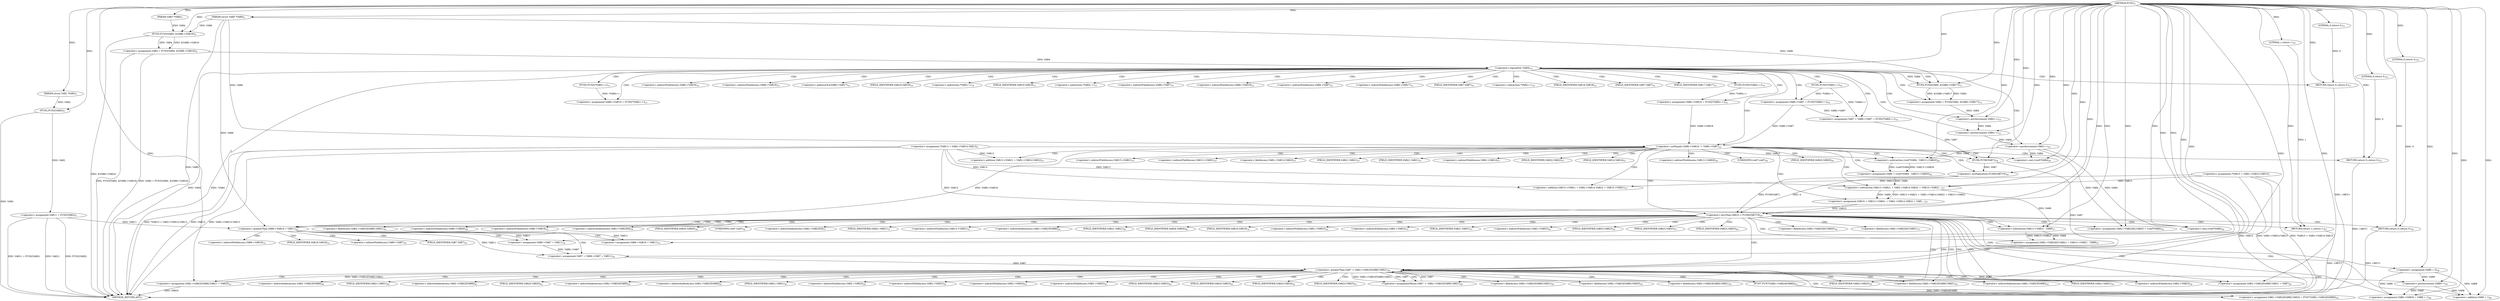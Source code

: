 digraph "FUN1" {  
"8" [label = <(METHOD,FUN1)<SUB>1</SUB>> ]
"242" [label = <(METHOD_RETURN,ANY)<SUB>1</SUB>> ]
"9" [label = <(PARAM,struct VAR1 *VAR2)<SUB>1</SUB>> ]
"10" [label = <(PARAM,VAR3 *VAR4)<SUB>1</SUB>> ]
"11" [label = <(PARAM,struct VAR5 *VAR6)<SUB>2</SUB>> ]
"18" [label = <(&lt;operator&gt;.assignment,VAR11 = FUN2(VAR2))<SUB>5</SUB>> ]
"23" [label = <(&lt;operator&gt;.assignment,*VAR13 = VAR2-&gt;VAR14.VAR13)<SUB>6</SUB>> ]
"31" [label = <(&lt;operator&gt;.assignment,*VAR15 = VAR2-&gt;VAR14.VAR15)<SUB>7</SUB>> ]
"38" [label = <(&lt;operator&gt;.assignment,VAR4 = FUN3(VAR4, &amp;VAR6-&gt;VAR16))<SUB>9</SUB>> ]
"52" [label = <(&lt;operator&gt;.assignment,VAR4 = FUN4(VAR4, &amp;VAR6-&gt;VAR17))<SUB>12</SUB>> ]
"60" [label = <(&lt;operator&gt;.assignment,VAR6-&gt;VAR18 = FUN5(*VAR4++))<SUB>14</SUB>> ]
"68" [label = <(&lt;operator&gt;.assignment,VAR6-&gt;VAR19 = FUN5(*VAR4++))<SUB>15</SUB>> ]
"76" [label = <(&lt;operator&gt;.assignment,VAR7 = VAR6-&gt;VAR7 = FUN5(*VAR4++))<SUB>16</SUB>> ]
"97" [label = <(&lt;operator&gt;.assignment,VAR9 = (void*)VAR4 - VAR13-&gt;VAR20)<SUB>26</SUB>> ]
"106" [label = <(&lt;operator&gt;.assignment,VAR10 = VAR13-&gt;VAR21 + VAR2-&gt;VAR14.VAR22 + VAR1...)<SUB>27</SUB>> ]
"152" [label = <(&lt;operator&gt;.assignment,VAR2-&gt;VAR23[0].VAR20 = (void*)VAR4)<SUB>36</SUB>> ]
"163" [label = <(&lt;operator&gt;.assignment,VAR2-&gt;VAR23[0].VAR21 = VAR13-&gt;VAR21 - VAR9)<SUB>37</SUB>> ]
"176" [label = <(&lt;operator&gt;.assignment,VAR8 = 0)<SUB>38</SUB>> ]
"224" [label = <(&lt;operator&gt;.assignment,VAR2-&gt;VAR23[VAR8].VAR21 = VAR7)<SUB>45</SUB>> ]
"233" [label = <(&lt;operator&gt;.assignment,VAR6-&gt;VAR26 = VAR8 + 1)<SUB>46</SUB>> ]
"240" [label = <(RETURN,return 1;,return 1;)<SUB>47</SUB>> ]
"47" [label = <(&lt;operator&gt;.logicalNot,!VAR4)<SUB>10</SUB>> ]
"87" [label = <(&lt;operator&gt;.notEquals,VAR6-&gt;VAR18 != VAR6-&gt;VAR7)<SUB>22</SUB>> ]
"124" [label = <(&lt;operator&gt;.lessThan,VAR10 &lt; FUN6(VAR7)*4)<SUB>29</SUB>> ]
"134" [label = <(&lt;operator&gt;.greaterThan,VAR6-&gt;VAR18 &gt; VAR11)<SUB>32</SUB>> ]
"180" [label = <(&lt;operator&gt;.greaterThan,VAR7 &gt; VAR2-&gt;VAR23[VAR8].VAR21)<SUB>39</SUB>> ]
"241" [label = <(LITERAL,1,return 1;)<SUB>47</SUB>> ]
"20" [label = <(FUN2,FUN2(VAR2))<SUB>5</SUB>> ]
"40" [label = <(FUN3,FUN3(VAR4, &amp;VAR6-&gt;VAR16))<SUB>9</SUB>> ]
"50" [label = <(RETURN,return 0;,return 0;)<SUB>11</SUB>> ]
"54" [label = <(FUN4,FUN4(VAR4, &amp;VAR6-&gt;VAR17))<SUB>12</SUB>> ]
"64" [label = <(FUN5,FUN5(*VAR4++))<SUB>14</SUB>> ]
"72" [label = <(FUN5,FUN5(*VAR4++))<SUB>15</SUB>> ]
"78" [label = <(&lt;operator&gt;.assignment,VAR6-&gt;VAR7 = FUN5(*VAR4++))<SUB>16</SUB>> ]
"95" [label = <(RETURN,return 0;,return 0;)<SUB>23</SUB>> ]
"99" [label = <(&lt;operator&gt;.subtraction,(void*)VAR4 - VAR13-&gt;VAR20)<SUB>26</SUB>> ]
"108" [label = <(&lt;operator&gt;.subtraction,VAR13-&gt;VAR21 + VAR2-&gt;VAR14.VAR22 + VAR15-&gt;VAR21...)<SUB>27</SUB>> ]
"131" [label = <(RETURN,return 0;,return 0;)<SUB>30</SUB>> ]
"140" [label = <(&lt;operator&gt;.assignment,VAR6-&gt;VAR18 = VAR11)<SUB>33</SUB>> ]
"145" [label = <(&lt;operator&gt;.assignment,VAR7 = VAR6-&gt;VAR7 = VAR11)<SUB>34</SUB>> ]
"160" [label = <(&lt;operator&gt;.cast,(void*)VAR4)<SUB>36</SUB>> ]
"171" [label = <(&lt;operator&gt;.subtraction,VAR13-&gt;VAR21 - VAR9)<SUB>37</SUB>> ]
"190" [label = <(&lt;operator&gt;.assignmentMinus,VAR7 -= VAR2-&gt;VAR23[VAR8].VAR21)<SUB>40</SUB>> ]
"199" [label = <(&lt;operator&gt;.postIncrement,VAR8++)<SUB>41</SUB>> ]
"201" [label = <(&lt;operator&gt;.assignment,VAR2-&gt;VAR23[VAR8].VAR20 = FUN7(VAR2-&gt;VAR24[VAR8]))<SUB>42</SUB>> ]
"215" [label = <(&lt;operator&gt;.assignment,VAR2-&gt;VAR23[VAR8].VAR21 = VAR25)<SUB>43</SUB>> ]
"237" [label = <(&lt;operator&gt;.addition,VAR8 + 1)<SUB>46</SUB>> ]
"51" [label = <(LITERAL,0,return 0;)<SUB>11</SUB>> ]
"82" [label = <(FUN5,FUN5(*VAR4++))<SUB>16</SUB>> ]
"96" [label = <(LITERAL,0,return 0;)<SUB>23</SUB>> ]
"100" [label = <(&lt;operator&gt;.cast,(void*)VAR4)<SUB>26</SUB>> ]
"109" [label = <(&lt;operator&gt;.addition,VAR13-&gt;VAR21 + VAR2-&gt;VAR14.VAR22 + VAR15-&gt;VAR21)<SUB>27</SUB>> ]
"126" [label = <(&lt;operator&gt;.multiplication,FUN6(VAR7)*4)<SUB>29</SUB>> ]
"132" [label = <(LITERAL,0,return 0;)<SUB>30</SUB>> ]
"66" [label = <(&lt;operator&gt;.postIncrement,VAR4++)<SUB>14</SUB>> ]
"74" [label = <(&lt;operator&gt;.postIncrement,VAR4++)<SUB>15</SUB>> ]
"110" [label = <(&lt;operator&gt;.addition,VAR13-&gt;VAR21 + VAR2-&gt;VAR14.VAR22)<SUB>27</SUB>> ]
"127" [label = <(FUN6,FUN6(VAR7))<SUB>29</SUB>> ]
"147" [label = <(&lt;operator&gt;.assignment,VAR6-&gt;VAR7 = VAR11)<SUB>34</SUB>> ]
"209" [label = <(FUN7,FUN7(VAR2-&gt;VAR24[VAR8]))<SUB>42</SUB>> ]
"84" [label = <(&lt;operator&gt;.postIncrement,VAR4++)<SUB>16</SUB>> ]
"61" [label = <(&lt;operator&gt;.indirectFieldAccess,VAR6-&gt;VAR18)<SUB>14</SUB>> ]
"69" [label = <(&lt;operator&gt;.indirectFieldAccess,VAR6-&gt;VAR19)<SUB>15</SUB>> ]
"153" [label = <(&lt;operator&gt;.fieldAccess,VAR2-&gt;VAR23[0].VAR20)<SUB>36</SUB>> ]
"164" [label = <(&lt;operator&gt;.fieldAccess,VAR2-&gt;VAR23[0].VAR21)<SUB>37</SUB>> ]
"225" [label = <(&lt;operator&gt;.fieldAccess,VAR2-&gt;VAR23[VAR8].VAR21)<SUB>45</SUB>> ]
"234" [label = <(&lt;operator&gt;.indirectFieldAccess,VAR6-&gt;VAR26)<SUB>46</SUB>> ]
"56" [label = <(&lt;operator&gt;.addressOf,&amp;VAR6-&gt;VAR17)<SUB>12</SUB>> ]
"63" [label = <(FIELD_IDENTIFIER,VAR18,VAR18)<SUB>14</SUB>> ]
"65" [label = <(&lt;operator&gt;.indirection,*VAR4++)<SUB>14</SUB>> ]
"71" [label = <(FIELD_IDENTIFIER,VAR19,VAR19)<SUB>15</SUB>> ]
"73" [label = <(&lt;operator&gt;.indirection,*VAR4++)<SUB>15</SUB>> ]
"79" [label = <(&lt;operator&gt;.indirectFieldAccess,VAR6-&gt;VAR7)<SUB>16</SUB>> ]
"88" [label = <(&lt;operator&gt;.indirectFieldAccess,VAR6-&gt;VAR18)<SUB>22</SUB>> ]
"91" [label = <(&lt;operator&gt;.indirectFieldAccess,VAR6-&gt;VAR7)<SUB>22</SUB>> ]
"103" [label = <(&lt;operator&gt;.indirectFieldAccess,VAR13-&gt;VAR20)<SUB>26</SUB>> ]
"135" [label = <(&lt;operator&gt;.indirectFieldAccess,VAR6-&gt;VAR18)<SUB>32</SUB>> ]
"154" [label = <(&lt;operator&gt;.indirectIndexAccess,VAR2-&gt;VAR23[0])<SUB>36</SUB>> ]
"159" [label = <(FIELD_IDENTIFIER,VAR20,VAR20)<SUB>36</SUB>> ]
"161" [label = <(UNKNOWN,void*,void*)<SUB>36</SUB>> ]
"165" [label = <(&lt;operator&gt;.indirectIndexAccess,VAR2-&gt;VAR23[0])<SUB>37</SUB>> ]
"170" [label = <(FIELD_IDENTIFIER,VAR21,VAR21)<SUB>37</SUB>> ]
"172" [label = <(&lt;operator&gt;.indirectFieldAccess,VAR13-&gt;VAR21)<SUB>37</SUB>> ]
"182" [label = <(&lt;operator&gt;.fieldAccess,VAR2-&gt;VAR23[VAR8].VAR21)<SUB>39</SUB>> ]
"226" [label = <(&lt;operator&gt;.indirectIndexAccess,VAR2-&gt;VAR23[VAR8])<SUB>45</SUB>> ]
"231" [label = <(FIELD_IDENTIFIER,VAR21,VAR21)<SUB>45</SUB>> ]
"236" [label = <(FIELD_IDENTIFIER,VAR26,VAR26)<SUB>46</SUB>> ]
"57" [label = <(&lt;operator&gt;.indirectFieldAccess,VAR6-&gt;VAR17)<SUB>12</SUB>> ]
"81" [label = <(FIELD_IDENTIFIER,VAR7,VAR7)<SUB>16</SUB>> ]
"83" [label = <(&lt;operator&gt;.indirection,*VAR4++)<SUB>16</SUB>> ]
"90" [label = <(FIELD_IDENTIFIER,VAR18,VAR18)<SUB>22</SUB>> ]
"93" [label = <(FIELD_IDENTIFIER,VAR7,VAR7)<SUB>22</SUB>> ]
"101" [label = <(UNKNOWN,void*,void*)<SUB>26</SUB>> ]
"105" [label = <(FIELD_IDENTIFIER,VAR20,VAR20)<SUB>26</SUB>> ]
"119" [label = <(&lt;operator&gt;.indirectFieldAccess,VAR15-&gt;VAR21)<SUB>27</SUB>> ]
"137" [label = <(FIELD_IDENTIFIER,VAR18,VAR18)<SUB>32</SUB>> ]
"141" [label = <(&lt;operator&gt;.indirectFieldAccess,VAR6-&gt;VAR18)<SUB>33</SUB>> ]
"155" [label = <(&lt;operator&gt;.indirectFieldAccess,VAR2-&gt;VAR23)<SUB>36</SUB>> ]
"166" [label = <(&lt;operator&gt;.indirectFieldAccess,VAR2-&gt;VAR23)<SUB>37</SUB>> ]
"174" [label = <(FIELD_IDENTIFIER,VAR21,VAR21)<SUB>37</SUB>> ]
"183" [label = <(&lt;operator&gt;.indirectIndexAccess,VAR2-&gt;VAR23[VAR8])<SUB>39</SUB>> ]
"188" [label = <(FIELD_IDENTIFIER,VAR21,VAR21)<SUB>39</SUB>> ]
"192" [label = <(&lt;operator&gt;.fieldAccess,VAR2-&gt;VAR23[VAR8].VAR21)<SUB>40</SUB>> ]
"202" [label = <(&lt;operator&gt;.fieldAccess,VAR2-&gt;VAR23[VAR8].VAR20)<SUB>42</SUB>> ]
"216" [label = <(&lt;operator&gt;.fieldAccess,VAR2-&gt;VAR23[VAR8].VAR21)<SUB>43</SUB>> ]
"227" [label = <(&lt;operator&gt;.indirectFieldAccess,VAR2-&gt;VAR23)<SUB>45</SUB>> ]
"59" [label = <(FIELD_IDENTIFIER,VAR17,VAR17)<SUB>12</SUB>> ]
"111" [label = <(&lt;operator&gt;.indirectFieldAccess,VAR13-&gt;VAR21)<SUB>27</SUB>> ]
"114" [label = <(&lt;operator&gt;.fieldAccess,VAR2-&gt;VAR14.VAR22)<SUB>27</SUB>> ]
"121" [label = <(FIELD_IDENTIFIER,VAR21,VAR21)<SUB>27</SUB>> ]
"143" [label = <(FIELD_IDENTIFIER,VAR18,VAR18)<SUB>33</SUB>> ]
"148" [label = <(&lt;operator&gt;.indirectFieldAccess,VAR6-&gt;VAR7)<SUB>34</SUB>> ]
"157" [label = <(FIELD_IDENTIFIER,VAR23,VAR23)<SUB>36</SUB>> ]
"168" [label = <(FIELD_IDENTIFIER,VAR23,VAR23)<SUB>37</SUB>> ]
"184" [label = <(&lt;operator&gt;.indirectFieldAccess,VAR2-&gt;VAR23)<SUB>39</SUB>> ]
"193" [label = <(&lt;operator&gt;.indirectIndexAccess,VAR2-&gt;VAR23[VAR8])<SUB>40</SUB>> ]
"198" [label = <(FIELD_IDENTIFIER,VAR21,VAR21)<SUB>40</SUB>> ]
"203" [label = <(&lt;operator&gt;.indirectIndexAccess,VAR2-&gt;VAR23[VAR8])<SUB>42</SUB>> ]
"208" [label = <(FIELD_IDENTIFIER,VAR20,VAR20)<SUB>42</SUB>> ]
"210" [label = <(&lt;operator&gt;.indirectIndexAccess,VAR2-&gt;VAR24[VAR8])<SUB>42</SUB>> ]
"217" [label = <(&lt;operator&gt;.indirectIndexAccess,VAR2-&gt;VAR23[VAR8])<SUB>43</SUB>> ]
"222" [label = <(FIELD_IDENTIFIER,VAR21,VAR21)<SUB>43</SUB>> ]
"229" [label = <(FIELD_IDENTIFIER,VAR23,VAR23)<SUB>45</SUB>> ]
"113" [label = <(FIELD_IDENTIFIER,VAR21,VAR21)<SUB>27</SUB>> ]
"115" [label = <(&lt;operator&gt;.indirectFieldAccess,VAR2-&gt;VAR14)<SUB>27</SUB>> ]
"118" [label = <(FIELD_IDENTIFIER,VAR22,VAR22)<SUB>27</SUB>> ]
"150" [label = <(FIELD_IDENTIFIER,VAR7,VAR7)<SUB>34</SUB>> ]
"186" [label = <(FIELD_IDENTIFIER,VAR23,VAR23)<SUB>39</SUB>> ]
"194" [label = <(&lt;operator&gt;.indirectFieldAccess,VAR2-&gt;VAR23)<SUB>40</SUB>> ]
"204" [label = <(&lt;operator&gt;.indirectFieldAccess,VAR2-&gt;VAR23)<SUB>42</SUB>> ]
"211" [label = <(&lt;operator&gt;.indirectFieldAccess,VAR2-&gt;VAR24)<SUB>42</SUB>> ]
"218" [label = <(&lt;operator&gt;.indirectFieldAccess,VAR2-&gt;VAR23)<SUB>43</SUB>> ]
"117" [label = <(FIELD_IDENTIFIER,VAR14,VAR14)<SUB>27</SUB>> ]
"196" [label = <(FIELD_IDENTIFIER,VAR23,VAR23)<SUB>40</SUB>> ]
"206" [label = <(FIELD_IDENTIFIER,VAR23,VAR23)<SUB>42</SUB>> ]
"213" [label = <(FIELD_IDENTIFIER,VAR24,VAR24)<SUB>42</SUB>> ]
"220" [label = <(FIELD_IDENTIFIER,VAR23,VAR23)<SUB>43</SUB>> ]
  "240" -> "242"  [ label = "DDG: &lt;RET&gt;"] 
  "95" -> "242"  [ label = "DDG: &lt;RET&gt;"] 
  "50" -> "242"  [ label = "DDG: &lt;RET&gt;"] 
  "131" -> "242"  [ label = "DDG: &lt;RET&gt;"] 
  "11" -> "242"  [ label = "DDG: VAR6"] 
  "18" -> "242"  [ label = "DDG: VAR11"] 
  "20" -> "242"  [ label = "DDG: VAR2"] 
  "18" -> "242"  [ label = "DDG: FUN2(VAR2)"] 
  "18" -> "242"  [ label = "DDG: VAR11 = FUN2(VAR2)"] 
  "23" -> "242"  [ label = "DDG: VAR13"] 
  "23" -> "242"  [ label = "DDG: VAR2-&gt;VAR14.VAR13"] 
  "23" -> "242"  [ label = "DDG: *VAR13 = VAR2-&gt;VAR14.VAR13"] 
  "31" -> "242"  [ label = "DDG: VAR15"] 
  "31" -> "242"  [ label = "DDG: VAR2-&gt;VAR14.VAR15"] 
  "31" -> "242"  [ label = "DDG: *VAR15 = VAR2-&gt;VAR14.VAR15"] 
  "40" -> "242"  [ label = "DDG: &amp;VAR6-&gt;VAR16"] 
  "38" -> "242"  [ label = "DDG: FUN3(VAR4, &amp;VAR6-&gt;VAR16)"] 
  "38" -> "242"  [ label = "DDG: VAR4 = FUN3(VAR4, &amp;VAR6-&gt;VAR16)"] 
  "47" -> "242"  [ label = "DDG: VAR4"] 
  "47" -> "242"  [ label = "DDG: !VAR4"] 
  "215" -> "242"  [ label = "DDG: VAR25"] 
  "8" -> "9"  [ label = "DDG: "] 
  "8" -> "10"  [ label = "DDG: "] 
  "8" -> "11"  [ label = "DDG: "] 
  "20" -> "18"  [ label = "DDG: VAR2"] 
  "40" -> "38"  [ label = "DDG: VAR4"] 
  "40" -> "38"  [ label = "DDG: &amp;VAR6-&gt;VAR16"] 
  "54" -> "52"  [ label = "DDG: VAR4"] 
  "54" -> "52"  [ label = "DDG: &amp;VAR6-&gt;VAR17"] 
  "64" -> "60"  [ label = "DDG: *VAR4++"] 
  "72" -> "68"  [ label = "DDG: *VAR4++"] 
  "78" -> "76"  [ label = "DDG: VAR6-&gt;VAR7"] 
  "82" -> "76"  [ label = "DDG: *VAR4++"] 
  "99" -> "97"  [ label = "DDG: (void*)VAR4"] 
  "99" -> "97"  [ label = "DDG: VAR13-&gt;VAR20"] 
  "108" -> "106"  [ label = "DDG: VAR13-&gt;VAR21 + VAR2-&gt;VAR14.VAR22 + VAR15-&gt;VAR21"] 
  "108" -> "106"  [ label = "DDG: VAR9"] 
  "8" -> "152"  [ label = "DDG: "] 
  "84" -> "152"  [ label = "DDG: VAR4"] 
  "171" -> "163"  [ label = "DDG: VAR13-&gt;VAR21"] 
  "171" -> "163"  [ label = "DDG: VAR9"] 
  "8" -> "176"  [ label = "DDG: "] 
  "180" -> "224"  [ label = "DDG: VAR7"] 
  "8" -> "224"  [ label = "DDG: "] 
  "176" -> "233"  [ label = "DDG: VAR8"] 
  "199" -> "233"  [ label = "DDG: VAR8"] 
  "8" -> "233"  [ label = "DDG: "] 
  "241" -> "240"  [ label = "DDG: 1"] 
  "8" -> "240"  [ label = "DDG: "] 
  "8" -> "241"  [ label = "DDG: "] 
  "9" -> "20"  [ label = "DDG: VAR2"] 
  "8" -> "20"  [ label = "DDG: "] 
  "10" -> "40"  [ label = "DDG: VAR4"] 
  "8" -> "40"  [ label = "DDG: "] 
  "11" -> "40"  [ label = "DDG: VAR6"] 
  "38" -> "47"  [ label = "DDG: VAR4"] 
  "8" -> "47"  [ label = "DDG: "] 
  "51" -> "50"  [ label = "DDG: 0"] 
  "8" -> "50"  [ label = "DDG: "] 
  "47" -> "54"  [ label = "DDG: VAR4"] 
  "8" -> "54"  [ label = "DDG: "] 
  "11" -> "54"  [ label = "DDG: VAR6"] 
  "82" -> "78"  [ label = "DDG: *VAR4++"] 
  "11" -> "87"  [ label = "DDG: VAR6"] 
  "60" -> "87"  [ label = "DDG: VAR6-&gt;VAR18"] 
  "78" -> "87"  [ label = "DDG: VAR6-&gt;VAR7"] 
  "96" -> "95"  [ label = "DDG: 0"] 
  "8" -> "95"  [ label = "DDG: "] 
  "84" -> "99"  [ label = "DDG: VAR4"] 
  "8" -> "99"  [ label = "DDG: "] 
  "23" -> "99"  [ label = "DDG: VAR13"] 
  "23" -> "108"  [ label = "DDG: VAR13"] 
  "31" -> "108"  [ label = "DDG: VAR15"] 
  "97" -> "108"  [ label = "DDG: VAR9"] 
  "8" -> "108"  [ label = "DDG: "] 
  "106" -> "124"  [ label = "DDG: VAR10"] 
  "8" -> "124"  [ label = "DDG: "] 
  "126" -> "124"  [ label = "DDG: FUN6(VAR7)"] 
  "126" -> "124"  [ label = "DDG: 4"] 
  "132" -> "131"  [ label = "DDG: 0"] 
  "8" -> "131"  [ label = "DDG: "] 
  "11" -> "134"  [ label = "DDG: VAR6"] 
  "87" -> "134"  [ label = "DDG: VAR6-&gt;VAR18"] 
  "18" -> "134"  [ label = "DDG: VAR11"] 
  "8" -> "134"  [ label = "DDG: "] 
  "134" -> "140"  [ label = "DDG: VAR11"] 
  "8" -> "140"  [ label = "DDG: "] 
  "147" -> "145"  [ label = "DDG: VAR6-&gt;VAR7"] 
  "8" -> "145"  [ label = "DDG: "] 
  "134" -> "145"  [ label = "DDG: VAR11"] 
  "8" -> "160"  [ label = "DDG: "] 
  "84" -> "160"  [ label = "DDG: VAR4"] 
  "23" -> "171"  [ label = "DDG: VAR13"] 
  "108" -> "171"  [ label = "DDG: VAR9"] 
  "8" -> "171"  [ label = "DDG: "] 
  "127" -> "180"  [ label = "DDG: VAR7"] 
  "145" -> "180"  [ label = "DDG: VAR7"] 
  "190" -> "180"  [ label = "DDG: VAR7"] 
  "8" -> "180"  [ label = "DDG: "] 
  "215" -> "180"  [ label = "DDG: VAR2-&gt;VAR23[VAR8].VAR21"] 
  "180" -> "190"  [ label = "DDG: VAR2-&gt;VAR23[VAR8].VAR21"] 
  "209" -> "201"  [ label = "DDG: VAR2-&gt;VAR24[VAR8]"] 
  "8" -> "215"  [ label = "DDG: "] 
  "176" -> "237"  [ label = "DDG: VAR8"] 
  "199" -> "237"  [ label = "DDG: VAR8"] 
  "8" -> "237"  [ label = "DDG: "] 
  "8" -> "51"  [ label = "DDG: "] 
  "8" -> "96"  [ label = "DDG: "] 
  "84" -> "100"  [ label = "DDG: VAR4"] 
  "8" -> "100"  [ label = "DDG: "] 
  "23" -> "109"  [ label = "DDG: VAR13"] 
  "31" -> "109"  [ label = "DDG: VAR15"] 
  "127" -> "126"  [ label = "DDG: VAR7"] 
  "8" -> "126"  [ label = "DDG: "] 
  "8" -> "132"  [ label = "DDG: "] 
  "180" -> "190"  [ label = "DDG: VAR7"] 
  "8" -> "190"  [ label = "DDG: "] 
  "176" -> "199"  [ label = "DDG: VAR8"] 
  "8" -> "199"  [ label = "DDG: "] 
  "52" -> "66"  [ label = "DDG: VAR4"] 
  "8" -> "66"  [ label = "DDG: "] 
  "66" -> "74"  [ label = "DDG: VAR4"] 
  "8" -> "74"  [ label = "DDG: "] 
  "23" -> "110"  [ label = "DDG: VAR13"] 
  "76" -> "127"  [ label = "DDG: VAR7"] 
  "8" -> "127"  [ label = "DDG: "] 
  "8" -> "147"  [ label = "DDG: "] 
  "134" -> "147"  [ label = "DDG: VAR11"] 
  "74" -> "84"  [ label = "DDG: VAR4"] 
  "8" -> "84"  [ label = "DDG: "] 
  "47" -> "68"  [ label = "CDG: "] 
  "47" -> "60"  [ label = "CDG: "] 
  "47" -> "73"  [ label = "CDG: "] 
  "47" -> "64"  [ label = "CDG: "] 
  "47" -> "57"  [ label = "CDG: "] 
  "47" -> "52"  [ label = "CDG: "] 
  "47" -> "81"  [ label = "CDG: "] 
  "47" -> "84"  [ label = "CDG: "] 
  "47" -> "56"  [ label = "CDG: "] 
  "47" -> "69"  [ label = "CDG: "] 
  "47" -> "74"  [ label = "CDG: "] 
  "47" -> "76"  [ label = "CDG: "] 
  "47" -> "50"  [ label = "CDG: "] 
  "47" -> "59"  [ label = "CDG: "] 
  "47" -> "87"  [ label = "CDG: "] 
  "47" -> "91"  [ label = "CDG: "] 
  "47" -> "93"  [ label = "CDG: "] 
  "47" -> "90"  [ label = "CDG: "] 
  "47" -> "54"  [ label = "CDG: "] 
  "47" -> "79"  [ label = "CDG: "] 
  "47" -> "61"  [ label = "CDG: "] 
  "47" -> "88"  [ label = "CDG: "] 
  "47" -> "66"  [ label = "CDG: "] 
  "47" -> "72"  [ label = "CDG: "] 
  "47" -> "65"  [ label = "CDG: "] 
  "47" -> "82"  [ label = "CDG: "] 
  "47" -> "83"  [ label = "CDG: "] 
  "47" -> "71"  [ label = "CDG: "] 
  "47" -> "63"  [ label = "CDG: "] 
  "47" -> "78"  [ label = "CDG: "] 
  "87" -> "115"  [ label = "CDG: "] 
  "87" -> "113"  [ label = "CDG: "] 
  "87" -> "114"  [ label = "CDG: "] 
  "87" -> "103"  [ label = "CDG: "] 
  "87" -> "119"  [ label = "CDG: "] 
  "87" -> "121"  [ label = "CDG: "] 
  "87" -> "95"  [ label = "CDG: "] 
  "87" -> "97"  [ label = "CDG: "] 
  "87" -> "101"  [ label = "CDG: "] 
  "87" -> "118"  [ label = "CDG: "] 
  "87" -> "100"  [ label = "CDG: "] 
  "87" -> "127"  [ label = "CDG: "] 
  "87" -> "108"  [ label = "CDG: "] 
  "87" -> "111"  [ label = "CDG: "] 
  "87" -> "99"  [ label = "CDG: "] 
  "87" -> "106"  [ label = "CDG: "] 
  "87" -> "126"  [ label = "CDG: "] 
  "87" -> "105"  [ label = "CDG: "] 
  "87" -> "110"  [ label = "CDG: "] 
  "87" -> "117"  [ label = "CDG: "] 
  "87" -> "124"  [ label = "CDG: "] 
  "87" -> "109"  [ label = "CDG: "] 
  "124" -> "188"  [ label = "CDG: "] 
  "124" -> "154"  [ label = "CDG: "] 
  "124" -> "161"  [ label = "CDG: "] 
  "124" -> "163"  [ label = "CDG: "] 
  "124" -> "225"  [ label = "CDG: "] 
  "124" -> "131"  [ label = "CDG: "] 
  "124" -> "240"  [ label = "CDG: "] 
  "124" -> "226"  [ label = "CDG: "] 
  "124" -> "153"  [ label = "CDG: "] 
  "124" -> "168"  [ label = "CDG: "] 
  "124" -> "170"  [ label = "CDG: "] 
  "124" -> "134"  [ label = "CDG: "] 
  "124" -> "231"  [ label = "CDG: "] 
  "124" -> "184"  [ label = "CDG: "] 
  "124" -> "137"  [ label = "CDG: "] 
  "124" -> "152"  [ label = "CDG: "] 
  "124" -> "174"  [ label = "CDG: "] 
  "124" -> "182"  [ label = "CDG: "] 
  "124" -> "224"  [ label = "CDG: "] 
  "124" -> "164"  [ label = "CDG: "] 
  "124" -> "155"  [ label = "CDG: "] 
  "124" -> "186"  [ label = "CDG: "] 
  "124" -> "233"  [ label = "CDG: "] 
  "124" -> "180"  [ label = "CDG: "] 
  "124" -> "171"  [ label = "CDG: "] 
  "124" -> "160"  [ label = "CDG: "] 
  "124" -> "183"  [ label = "CDG: "] 
  "124" -> "166"  [ label = "CDG: "] 
  "124" -> "236"  [ label = "CDG: "] 
  "124" -> "157"  [ label = "CDG: "] 
  "124" -> "159"  [ label = "CDG: "] 
  "124" -> "237"  [ label = "CDG: "] 
  "124" -> "176"  [ label = "CDG: "] 
  "124" -> "234"  [ label = "CDG: "] 
  "124" -> "165"  [ label = "CDG: "] 
  "124" -> "229"  [ label = "CDG: "] 
  "124" -> "135"  [ label = "CDG: "] 
  "124" -> "227"  [ label = "CDG: "] 
  "124" -> "172"  [ label = "CDG: "] 
  "134" -> "145"  [ label = "CDG: "] 
  "134" -> "150"  [ label = "CDG: "] 
  "134" -> "148"  [ label = "CDG: "] 
  "134" -> "141"  [ label = "CDG: "] 
  "134" -> "140"  [ label = "CDG: "] 
  "134" -> "143"  [ label = "CDG: "] 
  "134" -> "147"  [ label = "CDG: "] 
  "180" -> "188"  [ label = "CDG: "] 
  "180" -> "192"  [ label = "CDG: "] 
  "180" -> "215"  [ label = "CDG: "] 
  "180" -> "209"  [ label = "CDG: "] 
  "180" -> "196"  [ label = "CDG: "] 
  "180" -> "198"  [ label = "CDG: "] 
  "180" -> "213"  [ label = "CDG: "] 
  "180" -> "204"  [ label = "CDG: "] 
  "180" -> "206"  [ label = "CDG: "] 
  "180" -> "208"  [ label = "CDG: "] 
  "180" -> "190"  [ label = "CDG: "] 
  "180" -> "184"  [ label = "CDG: "] 
  "180" -> "194"  [ label = "CDG: "] 
  "180" -> "182"  [ label = "CDG: "] 
  "180" -> "186"  [ label = "CDG: "] 
  "180" -> "202"  [ label = "CDG: "] 
  "180" -> "201"  [ label = "CDG: "] 
  "180" -> "180"  [ label = "CDG: "] 
  "180" -> "183"  [ label = "CDG: "] 
  "180" -> "193"  [ label = "CDG: "] 
  "180" -> "210"  [ label = "CDG: "] 
  "180" -> "217"  [ label = "CDG: "] 
  "180" -> "220"  [ label = "CDG: "] 
  "180" -> "199"  [ label = "CDG: "] 
  "180" -> "211"  [ label = "CDG: "] 
  "180" -> "216"  [ label = "CDG: "] 
  "180" -> "203"  [ label = "CDG: "] 
  "180" -> "222"  [ label = "CDG: "] 
  "180" -> "218"  [ label = "CDG: "] 
}
